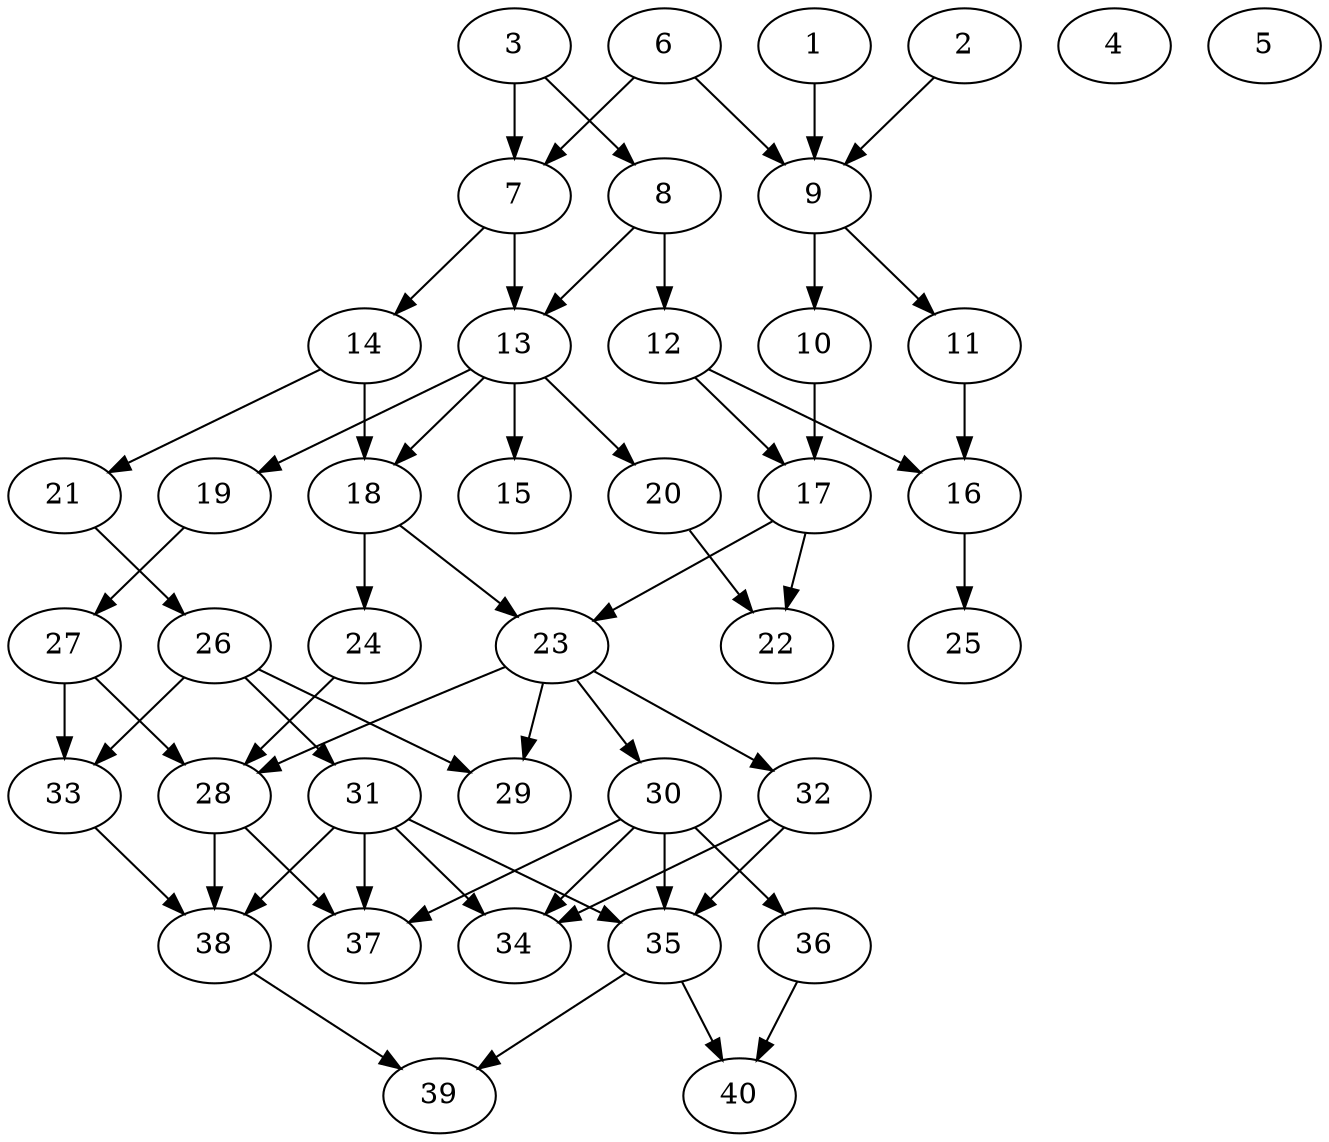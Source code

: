// DAG automatically generated by daggen at Thu Oct  3 14:06:49 2019
// ./daggen --dot -n 40 --ccr 0.5 --fat 0.5 --regular 0.5 --density 0.5 --mindata 5242880 --maxdata 52428800 
digraph G {
  1 [size="24999936", alpha="0.07", expect_size="12499968"] 
  1 -> 9 [size ="12499968"]
  2 [size="38539264", alpha="0.13", expect_size="19269632"] 
  2 -> 9 [size ="19269632"]
  3 [size="98998272", alpha="0.18", expect_size="49499136"] 
  3 -> 7 [size ="49499136"]
  3 -> 8 [size ="49499136"]
  4 [size="94392320", alpha="0.06", expect_size="47196160"] 
  5 [size="79046656", alpha="0.10", expect_size="39523328"] 
  6 [size="61546496", alpha="0.17", expect_size="30773248"] 
  6 -> 7 [size ="30773248"]
  6 -> 9 [size ="30773248"]
  7 [size="70885376", alpha="0.15", expect_size="35442688"] 
  7 -> 13 [size ="35442688"]
  7 -> 14 [size ="35442688"]
  8 [size="33499136", alpha="0.06", expect_size="16749568"] 
  8 -> 12 [size ="16749568"]
  8 -> 13 [size ="16749568"]
  9 [size="46002176", alpha="0.20", expect_size="23001088"] 
  9 -> 10 [size ="23001088"]
  9 -> 11 [size ="23001088"]
  10 [size="12797952", alpha="0.07", expect_size="6398976"] 
  10 -> 17 [size ="6398976"]
  11 [size="13285376", alpha="0.18", expect_size="6642688"] 
  11 -> 16 [size ="6642688"]
  12 [size="47704064", alpha="0.19", expect_size="23852032"] 
  12 -> 16 [size ="23852032"]
  12 -> 17 [size ="23852032"]
  13 [size="13498368", alpha="0.02", expect_size="6749184"] 
  13 -> 15 [size ="6749184"]
  13 -> 18 [size ="6749184"]
  13 -> 19 [size ="6749184"]
  13 -> 20 [size ="6749184"]
  14 [size="100212736", alpha="0.10", expect_size="50106368"] 
  14 -> 18 [size ="50106368"]
  14 -> 21 [size ="50106368"]
  15 [size="34883584", alpha="0.08", expect_size="17441792"] 
  16 [size="80041984", alpha="0.05", expect_size="40020992"] 
  16 -> 25 [size ="40020992"]
  17 [size="68118528", alpha="0.12", expect_size="34059264"] 
  17 -> 22 [size ="34059264"]
  17 -> 23 [size ="34059264"]
  18 [size="44267520", alpha="0.05", expect_size="22133760"] 
  18 -> 23 [size ="22133760"]
  18 -> 24 [size ="22133760"]
  19 [size="71653376", alpha="0.07", expect_size="35826688"] 
  19 -> 27 [size ="35826688"]
  20 [size="70053888", alpha="0.01", expect_size="35026944"] 
  20 -> 22 [size ="35026944"]
  21 [size="103868416", alpha="0.19", expect_size="51934208"] 
  21 -> 26 [size ="51934208"]
  22 [size="95836160", alpha="0.03", expect_size="47918080"] 
  23 [size="90302464", alpha="0.05", expect_size="45151232"] 
  23 -> 28 [size ="45151232"]
  23 -> 29 [size ="45151232"]
  23 -> 30 [size ="45151232"]
  23 -> 32 [size ="45151232"]
  24 [size="98762752", alpha="0.06", expect_size="49381376"] 
  24 -> 28 [size ="49381376"]
  25 [size="53415936", alpha="0.00", expect_size="26707968"] 
  26 [size="90685440", alpha="0.06", expect_size="45342720"] 
  26 -> 29 [size ="45342720"]
  26 -> 31 [size ="45342720"]
  26 -> 33 [size ="45342720"]
  27 [size="18845696", alpha="0.04", expect_size="9422848"] 
  27 -> 28 [size ="9422848"]
  27 -> 33 [size ="9422848"]
  28 [size="76175360", alpha="0.08", expect_size="38087680"] 
  28 -> 37 [size ="38087680"]
  28 -> 38 [size ="38087680"]
  29 [size="99317760", alpha="0.18", expect_size="49658880"] 
  30 [size="36722688", alpha="0.10", expect_size="18361344"] 
  30 -> 34 [size ="18361344"]
  30 -> 35 [size ="18361344"]
  30 -> 36 [size ="18361344"]
  30 -> 37 [size ="18361344"]
  31 [size="43354112", alpha="0.01", expect_size="21677056"] 
  31 -> 34 [size ="21677056"]
  31 -> 35 [size ="21677056"]
  31 -> 37 [size ="21677056"]
  31 -> 38 [size ="21677056"]
  32 [size="39354368", alpha="0.01", expect_size="19677184"] 
  32 -> 34 [size ="19677184"]
  32 -> 35 [size ="19677184"]
  33 [size="52776960", alpha="0.02", expect_size="26388480"] 
  33 -> 38 [size ="26388480"]
  34 [size="77766656", alpha="0.01", expect_size="38883328"] 
  35 [size="103858176", alpha="0.06", expect_size="51929088"] 
  35 -> 39 [size ="51929088"]
  35 -> 40 [size ="51929088"]
  36 [size="10868736", alpha="0.05", expect_size="5434368"] 
  36 -> 40 [size ="5434368"]
  37 [size="38604800", alpha="0.17", expect_size="19302400"] 
  38 [size="58722304", alpha="0.15", expect_size="29361152"] 
  38 -> 39 [size ="29361152"]
  39 [size="94238720", alpha="0.07", expect_size="47119360"] 
  40 [size="86294528", alpha="0.11", expect_size="43147264"] 
}
